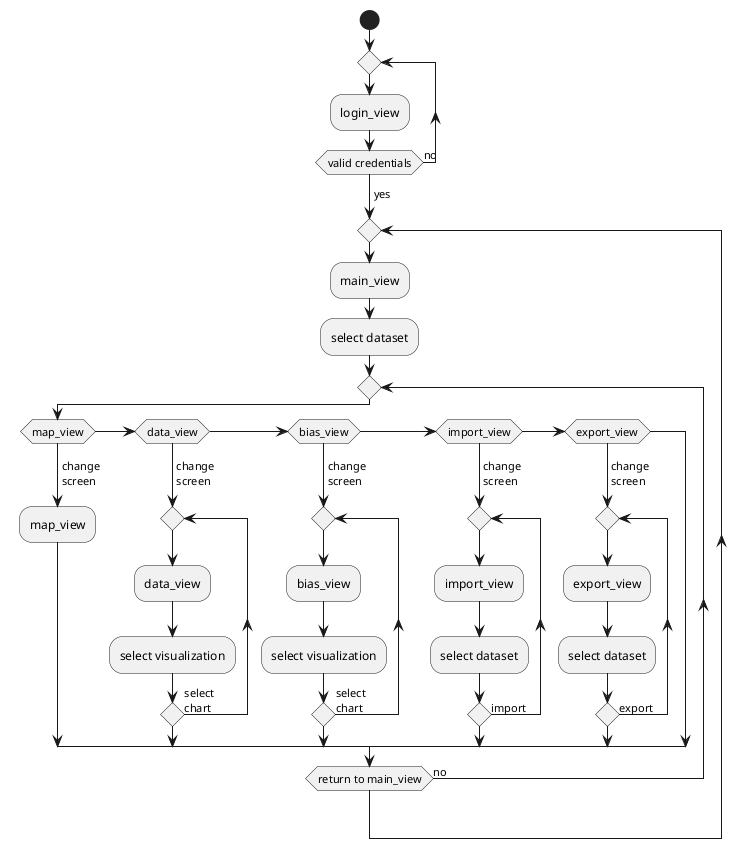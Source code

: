 @startuml
start

repeat
:login_view;
repeat while (valid credentials) is (no)
->yes;

repeat

:main_view;
:select dataset;
/'
this nested repeat was the only way I could think of to get the
desired flow, still not quite sure how to get the 'yes' label on
the bottom, and leaving an unclosed repeat is probably bad form,
but makes this look worse
'/
repeat

if (map_view) then (\nchange\nscreen)
    :map_view;
elseif (data_view) then (\nchange\nscreen)
    repeat
    :data_view;
    :select visualization;
    repeat while ( ) is (select\nchart)
elseif (bias_view) then (\nchange\nscreen)
    repeat
    :bias_view;
    :select visualization;
    repeat while ( ) is (select\nchart)
elseif (import_view) then (\nchange\nscreen)
    repeat
    :import_view;
    :select dataset;
    repeat while ( ) is (import)
elseif (export_view) then (\nchange\nscreen)
    repeat
    :export_view;
    :select dataset;
    repeat while ( ) is (export)
endif

repeat while (return to main_view) is (no)


@enduml
